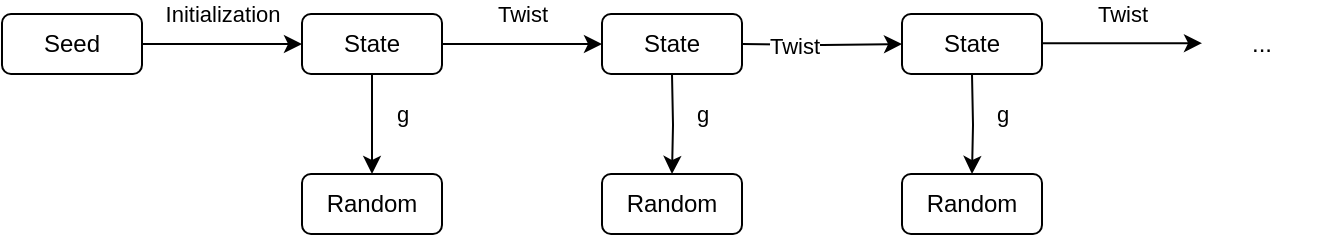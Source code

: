 <mxfile version="15.8.8" type="device"><diagram id="I102dY4Z6s-9dmaW3m6o" name="Page-1"><mxGraphModel dx="691" dy="747" grid="1" gridSize="10" guides="1" tooltips="1" connect="1" arrows="1" fold="1" page="1" pageScale="1" pageWidth="827" pageHeight="1169" math="0" shadow="0"><root><mxCell id="0"/><mxCell id="1" parent="0"/><mxCell id="ZrJBaccPNE8Er6c5VYBY-6" value="Initialization " style="edgeStyle=orthogonalEdgeStyle;rounded=0;orthogonalLoop=1;jettySize=auto;html=1;exitX=1;exitY=0.5;exitDx=0;exitDy=0;entryX=0;entryY=0.5;entryDx=0;entryDy=0;" edge="1" parent="1"><mxGeometry y="15" relative="1" as="geometry"><mxPoint x="310" y="445" as="sourcePoint"/><mxPoint x="390.0" y="445" as="targetPoint"/><mxPoint as="offset"/></mxGeometry></mxCell><mxCell id="ZrJBaccPNE8Er6c5VYBY-1" value="&lt;div&gt;Seed&lt;/div&gt;" style="rounded=1;whiteSpace=wrap;html=1;" vertex="1" parent="1"><mxGeometry x="240" y="430" width="70" height="30" as="geometry"/></mxCell><mxCell id="ZrJBaccPNE8Er6c5VYBY-7" value="Twist" style="edgeStyle=orthogonalEdgeStyle;rounded=0;orthogonalLoop=1;jettySize=auto;html=1;exitX=1;exitY=0.5;exitDx=0;exitDy=0;entryX=0;entryY=0.5;entryDx=0;entryDy=0;" edge="1" parent="1" source="ZrJBaccPNE8Er6c5VYBY-3" target="ZrJBaccPNE8Er6c5VYBY-4"><mxGeometry y="15" relative="1" as="geometry"><mxPoint as="offset"/></mxGeometry></mxCell><mxCell id="ZrJBaccPNE8Er6c5VYBY-15" value="g" style="edgeStyle=orthogonalEdgeStyle;rounded=0;orthogonalLoop=1;jettySize=auto;html=1;exitX=0.5;exitY=1;exitDx=0;exitDy=0;entryX=0.5;entryY=0;entryDx=0;entryDy=0;" edge="1" parent="1" source="ZrJBaccPNE8Er6c5VYBY-3" target="ZrJBaccPNE8Er6c5VYBY-14"><mxGeometry x="-0.2" y="15" relative="1" as="geometry"><mxPoint as="offset"/></mxGeometry></mxCell><mxCell id="ZrJBaccPNE8Er6c5VYBY-3" value="State" style="rounded=1;whiteSpace=wrap;html=1;" vertex="1" parent="1"><mxGeometry x="390" y="430" width="70" height="30" as="geometry"/></mxCell><mxCell id="ZrJBaccPNE8Er6c5VYBY-4" value="State" style="rounded=1;whiteSpace=wrap;html=1;" vertex="1" parent="1"><mxGeometry x="540" y="430" width="70" height="30" as="geometry"/></mxCell><mxCell id="ZrJBaccPNE8Er6c5VYBY-8" value="Twist" style="edgeStyle=orthogonalEdgeStyle;rounded=0;orthogonalLoop=1;jettySize=auto;html=1;exitX=1;exitY=0.5;exitDx=0;exitDy=0;entryX=0;entryY=0.5;entryDx=0;entryDy=0;" edge="1" parent="1" target="ZrJBaccPNE8Er6c5VYBY-9"><mxGeometry y="15" relative="1" as="geometry"><mxPoint x="610.0" y="445" as="sourcePoint"/><mxPoint as="offset"/></mxGeometry></mxCell><mxCell id="ZrJBaccPNE8Er6c5VYBY-9" value="State" style="rounded=1;whiteSpace=wrap;html=1;" vertex="1" parent="1"><mxGeometry x="690" y="430" width="70" height="30" as="geometry"/></mxCell><mxCell id="ZrJBaccPNE8Er6c5VYBY-10" value="Twist" style="edgeStyle=orthogonalEdgeStyle;rounded=0;orthogonalLoop=1;jettySize=auto;html=1;exitX=1;exitY=0.5;exitDx=0;exitDy=0;entryX=0;entryY=0.5;entryDx=0;entryDy=0;" edge="1" parent="1"><mxGeometry y="15" relative="1" as="geometry"><mxPoint x="760" y="444.58" as="sourcePoint"/><mxPoint as="offset"/><mxPoint x="840" y="444.58" as="targetPoint"/></mxGeometry></mxCell><mxCell id="ZrJBaccPNE8Er6c5VYBY-11" value="..." style="text;html=1;strokeColor=none;fillColor=none;align=center;verticalAlign=middle;whiteSpace=wrap;rounded=0;" vertex="1" parent="1"><mxGeometry x="840" y="430" width="60" height="30" as="geometry"/></mxCell><mxCell id="ZrJBaccPNE8Er6c5VYBY-14" value="Random" style="rounded=1;whiteSpace=wrap;html=1;" vertex="1" parent="1"><mxGeometry x="390" y="510" width="70" height="30" as="geometry"/></mxCell><mxCell id="ZrJBaccPNE8Er6c5VYBY-16" value="g" style="edgeStyle=orthogonalEdgeStyle;rounded=0;orthogonalLoop=1;jettySize=auto;html=1;exitX=0.5;exitY=1;exitDx=0;exitDy=0;entryX=0.5;entryY=0;entryDx=0;entryDy=0;" edge="1" parent="1" target="ZrJBaccPNE8Er6c5VYBY-17"><mxGeometry x="-0.2" y="15" relative="1" as="geometry"><mxPoint x="575" y="460" as="sourcePoint"/><mxPoint as="offset"/></mxGeometry></mxCell><mxCell id="ZrJBaccPNE8Er6c5VYBY-17" value="Random" style="rounded=1;whiteSpace=wrap;html=1;" vertex="1" parent="1"><mxGeometry x="540" y="510" width="70" height="30" as="geometry"/></mxCell><mxCell id="ZrJBaccPNE8Er6c5VYBY-18" value="g" style="edgeStyle=orthogonalEdgeStyle;rounded=0;orthogonalLoop=1;jettySize=auto;html=1;exitX=0.5;exitY=1;exitDx=0;exitDy=0;entryX=0.5;entryY=0;entryDx=0;entryDy=0;" edge="1" parent="1" target="ZrJBaccPNE8Er6c5VYBY-19"><mxGeometry x="-0.2" y="15" relative="1" as="geometry"><mxPoint x="725" y="460" as="sourcePoint"/><mxPoint as="offset"/></mxGeometry></mxCell><mxCell id="ZrJBaccPNE8Er6c5VYBY-19" value="Random" style="rounded=1;whiteSpace=wrap;html=1;" vertex="1" parent="1"><mxGeometry x="690" y="510" width="70" height="30" as="geometry"/></mxCell></root></mxGraphModel></diagram></mxfile>